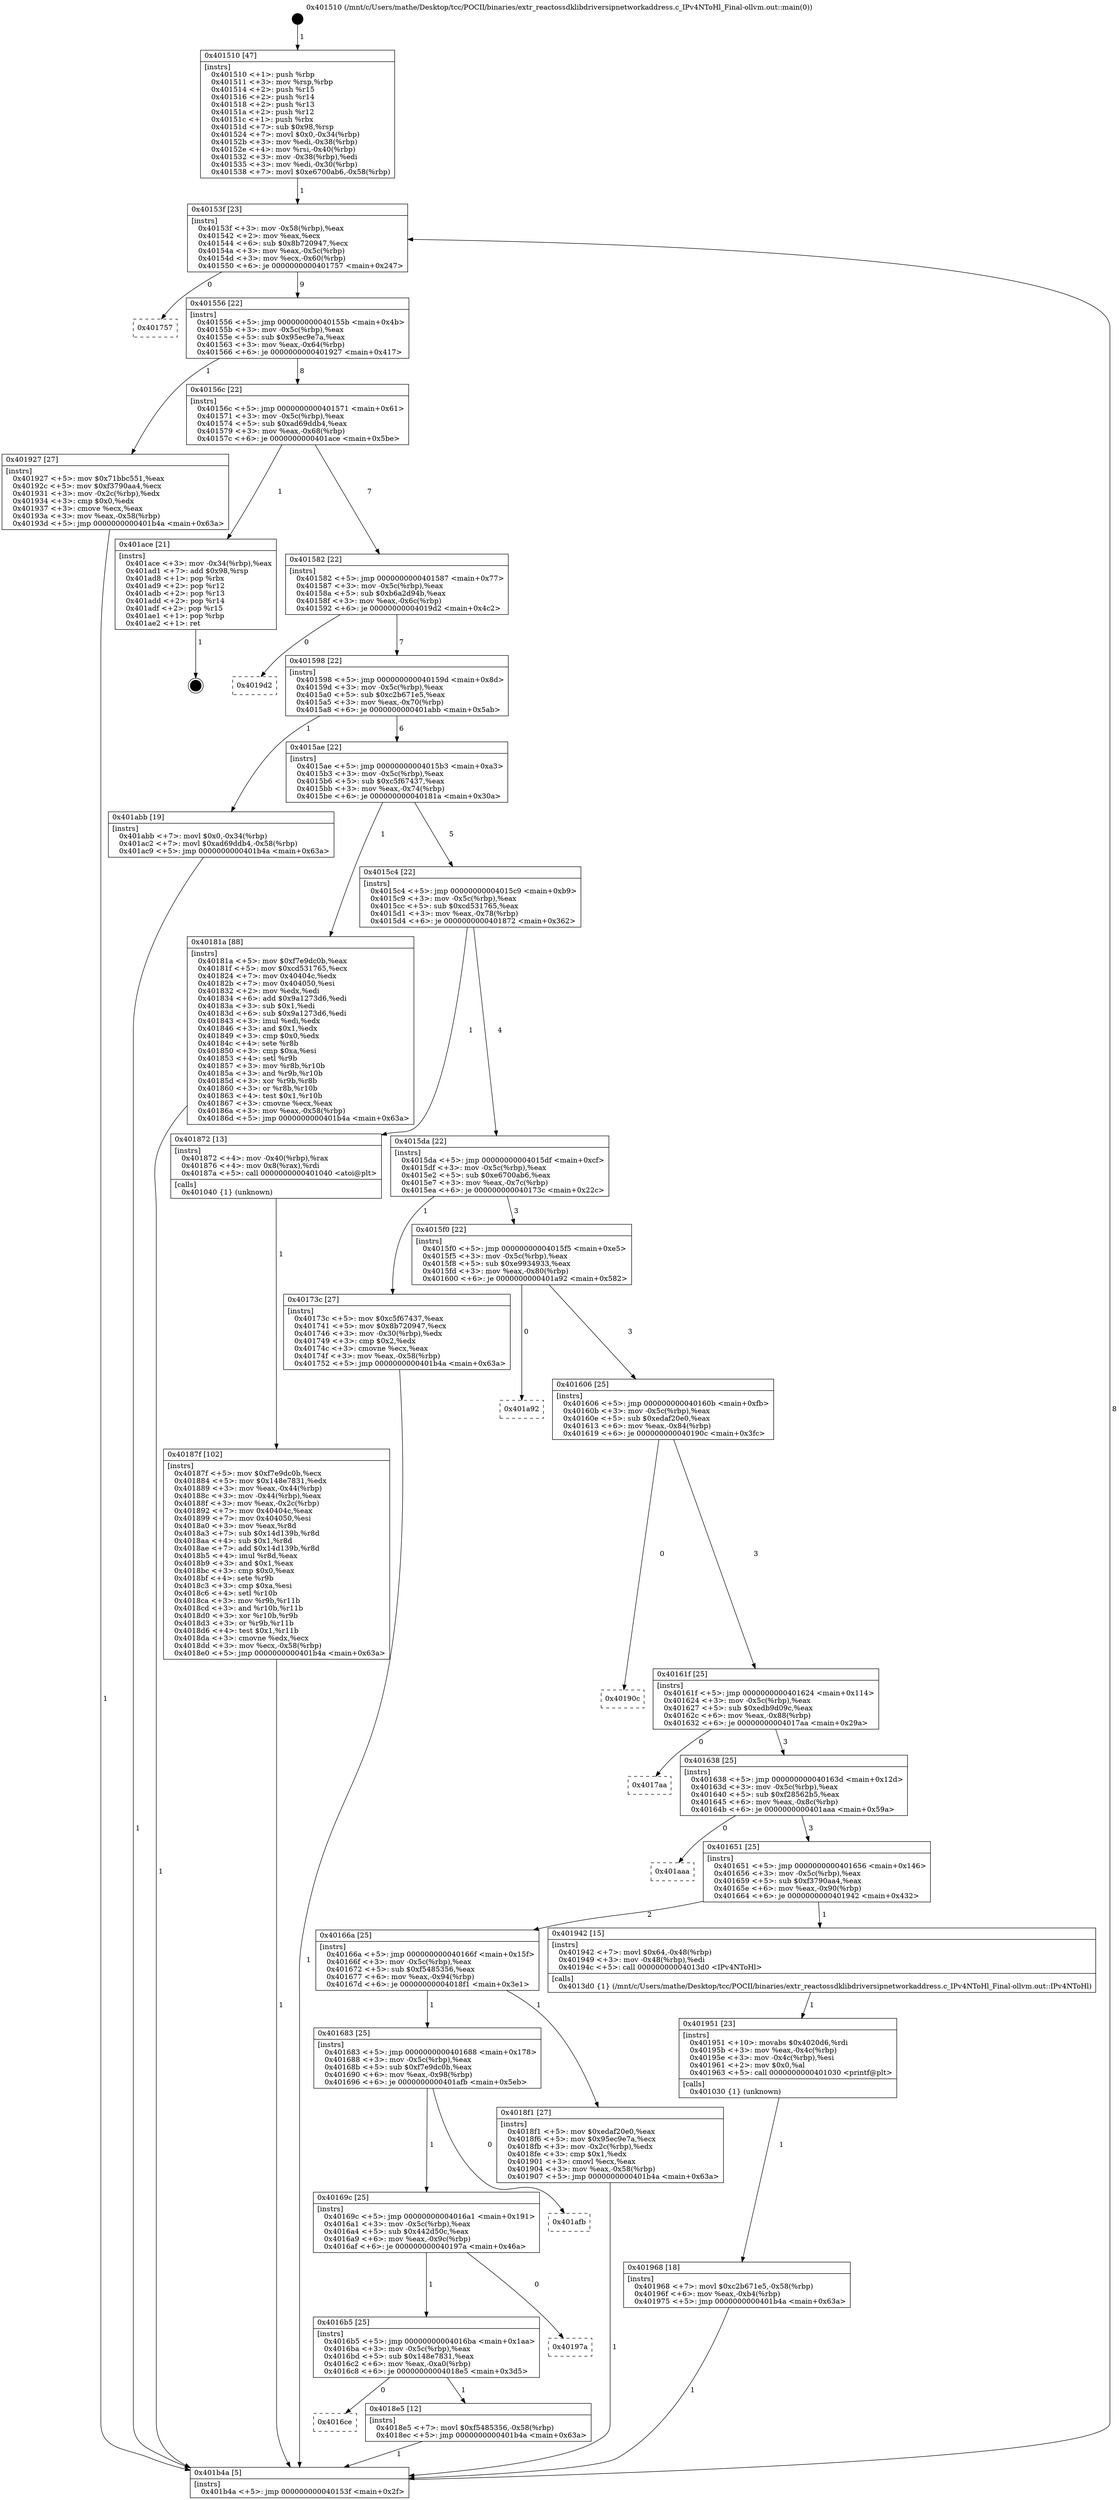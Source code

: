 digraph "0x401510" {
  label = "0x401510 (/mnt/c/Users/mathe/Desktop/tcc/POCII/binaries/extr_reactossdklibdriversipnetworkaddress.c_IPv4NToHl_Final-ollvm.out::main(0))"
  labelloc = "t"
  node[shape=record]

  Entry [label="",width=0.3,height=0.3,shape=circle,fillcolor=black,style=filled]
  "0x40153f" [label="{
     0x40153f [23]\l
     | [instrs]\l
     &nbsp;&nbsp;0x40153f \<+3\>: mov -0x58(%rbp),%eax\l
     &nbsp;&nbsp;0x401542 \<+2\>: mov %eax,%ecx\l
     &nbsp;&nbsp;0x401544 \<+6\>: sub $0x8b720947,%ecx\l
     &nbsp;&nbsp;0x40154a \<+3\>: mov %eax,-0x5c(%rbp)\l
     &nbsp;&nbsp;0x40154d \<+3\>: mov %ecx,-0x60(%rbp)\l
     &nbsp;&nbsp;0x401550 \<+6\>: je 0000000000401757 \<main+0x247\>\l
  }"]
  "0x401757" [label="{
     0x401757\l
  }", style=dashed]
  "0x401556" [label="{
     0x401556 [22]\l
     | [instrs]\l
     &nbsp;&nbsp;0x401556 \<+5\>: jmp 000000000040155b \<main+0x4b\>\l
     &nbsp;&nbsp;0x40155b \<+3\>: mov -0x5c(%rbp),%eax\l
     &nbsp;&nbsp;0x40155e \<+5\>: sub $0x95ec9e7a,%eax\l
     &nbsp;&nbsp;0x401563 \<+3\>: mov %eax,-0x64(%rbp)\l
     &nbsp;&nbsp;0x401566 \<+6\>: je 0000000000401927 \<main+0x417\>\l
  }"]
  Exit [label="",width=0.3,height=0.3,shape=circle,fillcolor=black,style=filled,peripheries=2]
  "0x401927" [label="{
     0x401927 [27]\l
     | [instrs]\l
     &nbsp;&nbsp;0x401927 \<+5\>: mov $0x71bbc551,%eax\l
     &nbsp;&nbsp;0x40192c \<+5\>: mov $0xf3790aa4,%ecx\l
     &nbsp;&nbsp;0x401931 \<+3\>: mov -0x2c(%rbp),%edx\l
     &nbsp;&nbsp;0x401934 \<+3\>: cmp $0x0,%edx\l
     &nbsp;&nbsp;0x401937 \<+3\>: cmove %ecx,%eax\l
     &nbsp;&nbsp;0x40193a \<+3\>: mov %eax,-0x58(%rbp)\l
     &nbsp;&nbsp;0x40193d \<+5\>: jmp 0000000000401b4a \<main+0x63a\>\l
  }"]
  "0x40156c" [label="{
     0x40156c [22]\l
     | [instrs]\l
     &nbsp;&nbsp;0x40156c \<+5\>: jmp 0000000000401571 \<main+0x61\>\l
     &nbsp;&nbsp;0x401571 \<+3\>: mov -0x5c(%rbp),%eax\l
     &nbsp;&nbsp;0x401574 \<+5\>: sub $0xad69ddb4,%eax\l
     &nbsp;&nbsp;0x401579 \<+3\>: mov %eax,-0x68(%rbp)\l
     &nbsp;&nbsp;0x40157c \<+6\>: je 0000000000401ace \<main+0x5be\>\l
  }"]
  "0x401968" [label="{
     0x401968 [18]\l
     | [instrs]\l
     &nbsp;&nbsp;0x401968 \<+7\>: movl $0xc2b671e5,-0x58(%rbp)\l
     &nbsp;&nbsp;0x40196f \<+6\>: mov %eax,-0xb4(%rbp)\l
     &nbsp;&nbsp;0x401975 \<+5\>: jmp 0000000000401b4a \<main+0x63a\>\l
  }"]
  "0x401ace" [label="{
     0x401ace [21]\l
     | [instrs]\l
     &nbsp;&nbsp;0x401ace \<+3\>: mov -0x34(%rbp),%eax\l
     &nbsp;&nbsp;0x401ad1 \<+7\>: add $0x98,%rsp\l
     &nbsp;&nbsp;0x401ad8 \<+1\>: pop %rbx\l
     &nbsp;&nbsp;0x401ad9 \<+2\>: pop %r12\l
     &nbsp;&nbsp;0x401adb \<+2\>: pop %r13\l
     &nbsp;&nbsp;0x401add \<+2\>: pop %r14\l
     &nbsp;&nbsp;0x401adf \<+2\>: pop %r15\l
     &nbsp;&nbsp;0x401ae1 \<+1\>: pop %rbp\l
     &nbsp;&nbsp;0x401ae2 \<+1\>: ret\l
  }"]
  "0x401582" [label="{
     0x401582 [22]\l
     | [instrs]\l
     &nbsp;&nbsp;0x401582 \<+5\>: jmp 0000000000401587 \<main+0x77\>\l
     &nbsp;&nbsp;0x401587 \<+3\>: mov -0x5c(%rbp),%eax\l
     &nbsp;&nbsp;0x40158a \<+5\>: sub $0xb6a2d94b,%eax\l
     &nbsp;&nbsp;0x40158f \<+3\>: mov %eax,-0x6c(%rbp)\l
     &nbsp;&nbsp;0x401592 \<+6\>: je 00000000004019d2 \<main+0x4c2\>\l
  }"]
  "0x401951" [label="{
     0x401951 [23]\l
     | [instrs]\l
     &nbsp;&nbsp;0x401951 \<+10\>: movabs $0x4020d6,%rdi\l
     &nbsp;&nbsp;0x40195b \<+3\>: mov %eax,-0x4c(%rbp)\l
     &nbsp;&nbsp;0x40195e \<+3\>: mov -0x4c(%rbp),%esi\l
     &nbsp;&nbsp;0x401961 \<+2\>: mov $0x0,%al\l
     &nbsp;&nbsp;0x401963 \<+5\>: call 0000000000401030 \<printf@plt\>\l
     | [calls]\l
     &nbsp;&nbsp;0x401030 \{1\} (unknown)\l
  }"]
  "0x4019d2" [label="{
     0x4019d2\l
  }", style=dashed]
  "0x401598" [label="{
     0x401598 [22]\l
     | [instrs]\l
     &nbsp;&nbsp;0x401598 \<+5\>: jmp 000000000040159d \<main+0x8d\>\l
     &nbsp;&nbsp;0x40159d \<+3\>: mov -0x5c(%rbp),%eax\l
     &nbsp;&nbsp;0x4015a0 \<+5\>: sub $0xc2b671e5,%eax\l
     &nbsp;&nbsp;0x4015a5 \<+3\>: mov %eax,-0x70(%rbp)\l
     &nbsp;&nbsp;0x4015a8 \<+6\>: je 0000000000401abb \<main+0x5ab\>\l
  }"]
  "0x4016ce" [label="{
     0x4016ce\l
  }", style=dashed]
  "0x401abb" [label="{
     0x401abb [19]\l
     | [instrs]\l
     &nbsp;&nbsp;0x401abb \<+7\>: movl $0x0,-0x34(%rbp)\l
     &nbsp;&nbsp;0x401ac2 \<+7\>: movl $0xad69ddb4,-0x58(%rbp)\l
     &nbsp;&nbsp;0x401ac9 \<+5\>: jmp 0000000000401b4a \<main+0x63a\>\l
  }"]
  "0x4015ae" [label="{
     0x4015ae [22]\l
     | [instrs]\l
     &nbsp;&nbsp;0x4015ae \<+5\>: jmp 00000000004015b3 \<main+0xa3\>\l
     &nbsp;&nbsp;0x4015b3 \<+3\>: mov -0x5c(%rbp),%eax\l
     &nbsp;&nbsp;0x4015b6 \<+5\>: sub $0xc5f67437,%eax\l
     &nbsp;&nbsp;0x4015bb \<+3\>: mov %eax,-0x74(%rbp)\l
     &nbsp;&nbsp;0x4015be \<+6\>: je 000000000040181a \<main+0x30a\>\l
  }"]
  "0x4018e5" [label="{
     0x4018e5 [12]\l
     | [instrs]\l
     &nbsp;&nbsp;0x4018e5 \<+7\>: movl $0xf5485356,-0x58(%rbp)\l
     &nbsp;&nbsp;0x4018ec \<+5\>: jmp 0000000000401b4a \<main+0x63a\>\l
  }"]
  "0x40181a" [label="{
     0x40181a [88]\l
     | [instrs]\l
     &nbsp;&nbsp;0x40181a \<+5\>: mov $0xf7e9dc0b,%eax\l
     &nbsp;&nbsp;0x40181f \<+5\>: mov $0xcd531765,%ecx\l
     &nbsp;&nbsp;0x401824 \<+7\>: mov 0x40404c,%edx\l
     &nbsp;&nbsp;0x40182b \<+7\>: mov 0x404050,%esi\l
     &nbsp;&nbsp;0x401832 \<+2\>: mov %edx,%edi\l
     &nbsp;&nbsp;0x401834 \<+6\>: add $0x9a1273d6,%edi\l
     &nbsp;&nbsp;0x40183a \<+3\>: sub $0x1,%edi\l
     &nbsp;&nbsp;0x40183d \<+6\>: sub $0x9a1273d6,%edi\l
     &nbsp;&nbsp;0x401843 \<+3\>: imul %edi,%edx\l
     &nbsp;&nbsp;0x401846 \<+3\>: and $0x1,%edx\l
     &nbsp;&nbsp;0x401849 \<+3\>: cmp $0x0,%edx\l
     &nbsp;&nbsp;0x40184c \<+4\>: sete %r8b\l
     &nbsp;&nbsp;0x401850 \<+3\>: cmp $0xa,%esi\l
     &nbsp;&nbsp;0x401853 \<+4\>: setl %r9b\l
     &nbsp;&nbsp;0x401857 \<+3\>: mov %r8b,%r10b\l
     &nbsp;&nbsp;0x40185a \<+3\>: and %r9b,%r10b\l
     &nbsp;&nbsp;0x40185d \<+3\>: xor %r9b,%r8b\l
     &nbsp;&nbsp;0x401860 \<+3\>: or %r8b,%r10b\l
     &nbsp;&nbsp;0x401863 \<+4\>: test $0x1,%r10b\l
     &nbsp;&nbsp;0x401867 \<+3\>: cmovne %ecx,%eax\l
     &nbsp;&nbsp;0x40186a \<+3\>: mov %eax,-0x58(%rbp)\l
     &nbsp;&nbsp;0x40186d \<+5\>: jmp 0000000000401b4a \<main+0x63a\>\l
  }"]
  "0x4015c4" [label="{
     0x4015c4 [22]\l
     | [instrs]\l
     &nbsp;&nbsp;0x4015c4 \<+5\>: jmp 00000000004015c9 \<main+0xb9\>\l
     &nbsp;&nbsp;0x4015c9 \<+3\>: mov -0x5c(%rbp),%eax\l
     &nbsp;&nbsp;0x4015cc \<+5\>: sub $0xcd531765,%eax\l
     &nbsp;&nbsp;0x4015d1 \<+3\>: mov %eax,-0x78(%rbp)\l
     &nbsp;&nbsp;0x4015d4 \<+6\>: je 0000000000401872 \<main+0x362\>\l
  }"]
  "0x4016b5" [label="{
     0x4016b5 [25]\l
     | [instrs]\l
     &nbsp;&nbsp;0x4016b5 \<+5\>: jmp 00000000004016ba \<main+0x1aa\>\l
     &nbsp;&nbsp;0x4016ba \<+3\>: mov -0x5c(%rbp),%eax\l
     &nbsp;&nbsp;0x4016bd \<+5\>: sub $0x148e7831,%eax\l
     &nbsp;&nbsp;0x4016c2 \<+6\>: mov %eax,-0xa0(%rbp)\l
     &nbsp;&nbsp;0x4016c8 \<+6\>: je 00000000004018e5 \<main+0x3d5\>\l
  }"]
  "0x401872" [label="{
     0x401872 [13]\l
     | [instrs]\l
     &nbsp;&nbsp;0x401872 \<+4\>: mov -0x40(%rbp),%rax\l
     &nbsp;&nbsp;0x401876 \<+4\>: mov 0x8(%rax),%rdi\l
     &nbsp;&nbsp;0x40187a \<+5\>: call 0000000000401040 \<atoi@plt\>\l
     | [calls]\l
     &nbsp;&nbsp;0x401040 \{1\} (unknown)\l
  }"]
  "0x4015da" [label="{
     0x4015da [22]\l
     | [instrs]\l
     &nbsp;&nbsp;0x4015da \<+5\>: jmp 00000000004015df \<main+0xcf\>\l
     &nbsp;&nbsp;0x4015df \<+3\>: mov -0x5c(%rbp),%eax\l
     &nbsp;&nbsp;0x4015e2 \<+5\>: sub $0xe6700ab6,%eax\l
     &nbsp;&nbsp;0x4015e7 \<+3\>: mov %eax,-0x7c(%rbp)\l
     &nbsp;&nbsp;0x4015ea \<+6\>: je 000000000040173c \<main+0x22c\>\l
  }"]
  "0x40197a" [label="{
     0x40197a\l
  }", style=dashed]
  "0x40173c" [label="{
     0x40173c [27]\l
     | [instrs]\l
     &nbsp;&nbsp;0x40173c \<+5\>: mov $0xc5f67437,%eax\l
     &nbsp;&nbsp;0x401741 \<+5\>: mov $0x8b720947,%ecx\l
     &nbsp;&nbsp;0x401746 \<+3\>: mov -0x30(%rbp),%edx\l
     &nbsp;&nbsp;0x401749 \<+3\>: cmp $0x2,%edx\l
     &nbsp;&nbsp;0x40174c \<+3\>: cmovne %ecx,%eax\l
     &nbsp;&nbsp;0x40174f \<+3\>: mov %eax,-0x58(%rbp)\l
     &nbsp;&nbsp;0x401752 \<+5\>: jmp 0000000000401b4a \<main+0x63a\>\l
  }"]
  "0x4015f0" [label="{
     0x4015f0 [22]\l
     | [instrs]\l
     &nbsp;&nbsp;0x4015f0 \<+5\>: jmp 00000000004015f5 \<main+0xe5\>\l
     &nbsp;&nbsp;0x4015f5 \<+3\>: mov -0x5c(%rbp),%eax\l
     &nbsp;&nbsp;0x4015f8 \<+5\>: sub $0xe9934933,%eax\l
     &nbsp;&nbsp;0x4015fd \<+3\>: mov %eax,-0x80(%rbp)\l
     &nbsp;&nbsp;0x401600 \<+6\>: je 0000000000401a92 \<main+0x582\>\l
  }"]
  "0x401b4a" [label="{
     0x401b4a [5]\l
     | [instrs]\l
     &nbsp;&nbsp;0x401b4a \<+5\>: jmp 000000000040153f \<main+0x2f\>\l
  }"]
  "0x401510" [label="{
     0x401510 [47]\l
     | [instrs]\l
     &nbsp;&nbsp;0x401510 \<+1\>: push %rbp\l
     &nbsp;&nbsp;0x401511 \<+3\>: mov %rsp,%rbp\l
     &nbsp;&nbsp;0x401514 \<+2\>: push %r15\l
     &nbsp;&nbsp;0x401516 \<+2\>: push %r14\l
     &nbsp;&nbsp;0x401518 \<+2\>: push %r13\l
     &nbsp;&nbsp;0x40151a \<+2\>: push %r12\l
     &nbsp;&nbsp;0x40151c \<+1\>: push %rbx\l
     &nbsp;&nbsp;0x40151d \<+7\>: sub $0x98,%rsp\l
     &nbsp;&nbsp;0x401524 \<+7\>: movl $0x0,-0x34(%rbp)\l
     &nbsp;&nbsp;0x40152b \<+3\>: mov %edi,-0x38(%rbp)\l
     &nbsp;&nbsp;0x40152e \<+4\>: mov %rsi,-0x40(%rbp)\l
     &nbsp;&nbsp;0x401532 \<+3\>: mov -0x38(%rbp),%edi\l
     &nbsp;&nbsp;0x401535 \<+3\>: mov %edi,-0x30(%rbp)\l
     &nbsp;&nbsp;0x401538 \<+7\>: movl $0xe6700ab6,-0x58(%rbp)\l
  }"]
  "0x40187f" [label="{
     0x40187f [102]\l
     | [instrs]\l
     &nbsp;&nbsp;0x40187f \<+5\>: mov $0xf7e9dc0b,%ecx\l
     &nbsp;&nbsp;0x401884 \<+5\>: mov $0x148e7831,%edx\l
     &nbsp;&nbsp;0x401889 \<+3\>: mov %eax,-0x44(%rbp)\l
     &nbsp;&nbsp;0x40188c \<+3\>: mov -0x44(%rbp),%eax\l
     &nbsp;&nbsp;0x40188f \<+3\>: mov %eax,-0x2c(%rbp)\l
     &nbsp;&nbsp;0x401892 \<+7\>: mov 0x40404c,%eax\l
     &nbsp;&nbsp;0x401899 \<+7\>: mov 0x404050,%esi\l
     &nbsp;&nbsp;0x4018a0 \<+3\>: mov %eax,%r8d\l
     &nbsp;&nbsp;0x4018a3 \<+7\>: sub $0x14d139b,%r8d\l
     &nbsp;&nbsp;0x4018aa \<+4\>: sub $0x1,%r8d\l
     &nbsp;&nbsp;0x4018ae \<+7\>: add $0x14d139b,%r8d\l
     &nbsp;&nbsp;0x4018b5 \<+4\>: imul %r8d,%eax\l
     &nbsp;&nbsp;0x4018b9 \<+3\>: and $0x1,%eax\l
     &nbsp;&nbsp;0x4018bc \<+3\>: cmp $0x0,%eax\l
     &nbsp;&nbsp;0x4018bf \<+4\>: sete %r9b\l
     &nbsp;&nbsp;0x4018c3 \<+3\>: cmp $0xa,%esi\l
     &nbsp;&nbsp;0x4018c6 \<+4\>: setl %r10b\l
     &nbsp;&nbsp;0x4018ca \<+3\>: mov %r9b,%r11b\l
     &nbsp;&nbsp;0x4018cd \<+3\>: and %r10b,%r11b\l
     &nbsp;&nbsp;0x4018d0 \<+3\>: xor %r10b,%r9b\l
     &nbsp;&nbsp;0x4018d3 \<+3\>: or %r9b,%r11b\l
     &nbsp;&nbsp;0x4018d6 \<+4\>: test $0x1,%r11b\l
     &nbsp;&nbsp;0x4018da \<+3\>: cmovne %edx,%ecx\l
     &nbsp;&nbsp;0x4018dd \<+3\>: mov %ecx,-0x58(%rbp)\l
     &nbsp;&nbsp;0x4018e0 \<+5\>: jmp 0000000000401b4a \<main+0x63a\>\l
  }"]
  "0x40169c" [label="{
     0x40169c [25]\l
     | [instrs]\l
     &nbsp;&nbsp;0x40169c \<+5\>: jmp 00000000004016a1 \<main+0x191\>\l
     &nbsp;&nbsp;0x4016a1 \<+3\>: mov -0x5c(%rbp),%eax\l
     &nbsp;&nbsp;0x4016a4 \<+5\>: sub $0x442d50c,%eax\l
     &nbsp;&nbsp;0x4016a9 \<+6\>: mov %eax,-0x9c(%rbp)\l
     &nbsp;&nbsp;0x4016af \<+6\>: je 000000000040197a \<main+0x46a\>\l
  }"]
  "0x401a92" [label="{
     0x401a92\l
  }", style=dashed]
  "0x401606" [label="{
     0x401606 [25]\l
     | [instrs]\l
     &nbsp;&nbsp;0x401606 \<+5\>: jmp 000000000040160b \<main+0xfb\>\l
     &nbsp;&nbsp;0x40160b \<+3\>: mov -0x5c(%rbp),%eax\l
     &nbsp;&nbsp;0x40160e \<+5\>: sub $0xedaf20e0,%eax\l
     &nbsp;&nbsp;0x401613 \<+6\>: mov %eax,-0x84(%rbp)\l
     &nbsp;&nbsp;0x401619 \<+6\>: je 000000000040190c \<main+0x3fc\>\l
  }"]
  "0x401afb" [label="{
     0x401afb\l
  }", style=dashed]
  "0x40190c" [label="{
     0x40190c\l
  }", style=dashed]
  "0x40161f" [label="{
     0x40161f [25]\l
     | [instrs]\l
     &nbsp;&nbsp;0x40161f \<+5\>: jmp 0000000000401624 \<main+0x114\>\l
     &nbsp;&nbsp;0x401624 \<+3\>: mov -0x5c(%rbp),%eax\l
     &nbsp;&nbsp;0x401627 \<+5\>: sub $0xedb9d09c,%eax\l
     &nbsp;&nbsp;0x40162c \<+6\>: mov %eax,-0x88(%rbp)\l
     &nbsp;&nbsp;0x401632 \<+6\>: je 00000000004017aa \<main+0x29a\>\l
  }"]
  "0x401683" [label="{
     0x401683 [25]\l
     | [instrs]\l
     &nbsp;&nbsp;0x401683 \<+5\>: jmp 0000000000401688 \<main+0x178\>\l
     &nbsp;&nbsp;0x401688 \<+3\>: mov -0x5c(%rbp),%eax\l
     &nbsp;&nbsp;0x40168b \<+5\>: sub $0xf7e9dc0b,%eax\l
     &nbsp;&nbsp;0x401690 \<+6\>: mov %eax,-0x98(%rbp)\l
     &nbsp;&nbsp;0x401696 \<+6\>: je 0000000000401afb \<main+0x5eb\>\l
  }"]
  "0x4017aa" [label="{
     0x4017aa\l
  }", style=dashed]
  "0x401638" [label="{
     0x401638 [25]\l
     | [instrs]\l
     &nbsp;&nbsp;0x401638 \<+5\>: jmp 000000000040163d \<main+0x12d\>\l
     &nbsp;&nbsp;0x40163d \<+3\>: mov -0x5c(%rbp),%eax\l
     &nbsp;&nbsp;0x401640 \<+5\>: sub $0xf28562b5,%eax\l
     &nbsp;&nbsp;0x401645 \<+6\>: mov %eax,-0x8c(%rbp)\l
     &nbsp;&nbsp;0x40164b \<+6\>: je 0000000000401aaa \<main+0x59a\>\l
  }"]
  "0x4018f1" [label="{
     0x4018f1 [27]\l
     | [instrs]\l
     &nbsp;&nbsp;0x4018f1 \<+5\>: mov $0xedaf20e0,%eax\l
     &nbsp;&nbsp;0x4018f6 \<+5\>: mov $0x95ec9e7a,%ecx\l
     &nbsp;&nbsp;0x4018fb \<+3\>: mov -0x2c(%rbp),%edx\l
     &nbsp;&nbsp;0x4018fe \<+3\>: cmp $0x1,%edx\l
     &nbsp;&nbsp;0x401901 \<+3\>: cmovl %ecx,%eax\l
     &nbsp;&nbsp;0x401904 \<+3\>: mov %eax,-0x58(%rbp)\l
     &nbsp;&nbsp;0x401907 \<+5\>: jmp 0000000000401b4a \<main+0x63a\>\l
  }"]
  "0x401aaa" [label="{
     0x401aaa\l
  }", style=dashed]
  "0x401651" [label="{
     0x401651 [25]\l
     | [instrs]\l
     &nbsp;&nbsp;0x401651 \<+5\>: jmp 0000000000401656 \<main+0x146\>\l
     &nbsp;&nbsp;0x401656 \<+3\>: mov -0x5c(%rbp),%eax\l
     &nbsp;&nbsp;0x401659 \<+5\>: sub $0xf3790aa4,%eax\l
     &nbsp;&nbsp;0x40165e \<+6\>: mov %eax,-0x90(%rbp)\l
     &nbsp;&nbsp;0x401664 \<+6\>: je 0000000000401942 \<main+0x432\>\l
  }"]
  "0x40166a" [label="{
     0x40166a [25]\l
     | [instrs]\l
     &nbsp;&nbsp;0x40166a \<+5\>: jmp 000000000040166f \<main+0x15f\>\l
     &nbsp;&nbsp;0x40166f \<+3\>: mov -0x5c(%rbp),%eax\l
     &nbsp;&nbsp;0x401672 \<+5\>: sub $0xf5485356,%eax\l
     &nbsp;&nbsp;0x401677 \<+6\>: mov %eax,-0x94(%rbp)\l
     &nbsp;&nbsp;0x40167d \<+6\>: je 00000000004018f1 \<main+0x3e1\>\l
  }"]
  "0x401942" [label="{
     0x401942 [15]\l
     | [instrs]\l
     &nbsp;&nbsp;0x401942 \<+7\>: movl $0x64,-0x48(%rbp)\l
     &nbsp;&nbsp;0x401949 \<+3\>: mov -0x48(%rbp),%edi\l
     &nbsp;&nbsp;0x40194c \<+5\>: call 00000000004013d0 \<IPv4NToHl\>\l
     | [calls]\l
     &nbsp;&nbsp;0x4013d0 \{1\} (/mnt/c/Users/mathe/Desktop/tcc/POCII/binaries/extr_reactossdklibdriversipnetworkaddress.c_IPv4NToHl_Final-ollvm.out::IPv4NToHl)\l
  }"]
  Entry -> "0x401510" [label=" 1"]
  "0x40153f" -> "0x401757" [label=" 0"]
  "0x40153f" -> "0x401556" [label=" 9"]
  "0x401ace" -> Exit [label=" 1"]
  "0x401556" -> "0x401927" [label=" 1"]
  "0x401556" -> "0x40156c" [label=" 8"]
  "0x401abb" -> "0x401b4a" [label=" 1"]
  "0x40156c" -> "0x401ace" [label=" 1"]
  "0x40156c" -> "0x401582" [label=" 7"]
  "0x401968" -> "0x401b4a" [label=" 1"]
  "0x401582" -> "0x4019d2" [label=" 0"]
  "0x401582" -> "0x401598" [label=" 7"]
  "0x401951" -> "0x401968" [label=" 1"]
  "0x401598" -> "0x401abb" [label=" 1"]
  "0x401598" -> "0x4015ae" [label=" 6"]
  "0x401942" -> "0x401951" [label=" 1"]
  "0x4015ae" -> "0x40181a" [label=" 1"]
  "0x4015ae" -> "0x4015c4" [label=" 5"]
  "0x401927" -> "0x401b4a" [label=" 1"]
  "0x4015c4" -> "0x401872" [label=" 1"]
  "0x4015c4" -> "0x4015da" [label=" 4"]
  "0x4018e5" -> "0x401b4a" [label=" 1"]
  "0x4015da" -> "0x40173c" [label=" 1"]
  "0x4015da" -> "0x4015f0" [label=" 3"]
  "0x40173c" -> "0x401b4a" [label=" 1"]
  "0x401510" -> "0x40153f" [label=" 1"]
  "0x401b4a" -> "0x40153f" [label=" 8"]
  "0x40181a" -> "0x401b4a" [label=" 1"]
  "0x401872" -> "0x40187f" [label=" 1"]
  "0x40187f" -> "0x401b4a" [label=" 1"]
  "0x4016b5" -> "0x4016ce" [label=" 0"]
  "0x4015f0" -> "0x401a92" [label=" 0"]
  "0x4015f0" -> "0x401606" [label=" 3"]
  "0x4018f1" -> "0x401b4a" [label=" 1"]
  "0x401606" -> "0x40190c" [label=" 0"]
  "0x401606" -> "0x40161f" [label=" 3"]
  "0x40169c" -> "0x4016b5" [label=" 1"]
  "0x40161f" -> "0x4017aa" [label=" 0"]
  "0x40161f" -> "0x401638" [label=" 3"]
  "0x4016b5" -> "0x4018e5" [label=" 1"]
  "0x401638" -> "0x401aaa" [label=" 0"]
  "0x401638" -> "0x401651" [label=" 3"]
  "0x401683" -> "0x40169c" [label=" 1"]
  "0x401651" -> "0x401942" [label=" 1"]
  "0x401651" -> "0x40166a" [label=" 2"]
  "0x401683" -> "0x401afb" [label=" 0"]
  "0x40166a" -> "0x4018f1" [label=" 1"]
  "0x40166a" -> "0x401683" [label=" 1"]
  "0x40169c" -> "0x40197a" [label=" 0"]
}
